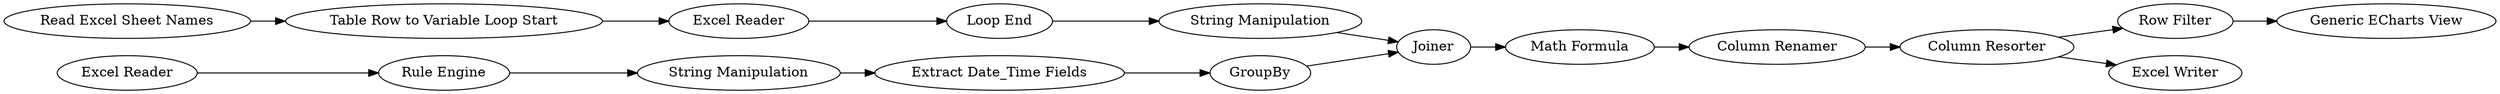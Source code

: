 digraph {
	"9081713780665194051_2" [label="Read Excel Sheet Names"]
	"9081713780665194051_16" [label="Generic ECharts View"]
	"9081713780665194051_7" [label="Rule Engine"]
	"9081713780665194051_14" [label="Column Renamer"]
	"9081713780665194051_13" [label="Math Formula"]
	"9081713780665194051_4" [label="Loop End"]
	"9081713780665194051_3" [label="Table Row to Variable Loop Start"]
	"9081713780665194051_17" [label="Row Filter"]
	"9081713780665194051_12" [label=GroupBy]
	"9081713780665194051_15" [label="Column Resorter"]
	"9081713780665194051_18" [label="Excel Writer"]
	"9081713780665194051_10" [label=Joiner]
	"9081713780665194051_11" [label="Extract Date_Time Fields"]
	"9081713780665194051_9" [label="String Manipulation"]
	"9081713780665194051_8" [label="String Manipulation"]
	"9081713780665194051_1" [label="Excel Reader"]
	"9081713780665194051_5" [label="Excel Reader"]
	"9081713780665194051_15" -> "9081713780665194051_17"
	"9081713780665194051_10" -> "9081713780665194051_13"
	"9081713780665194051_14" -> "9081713780665194051_15"
	"9081713780665194051_15" -> "9081713780665194051_18"
	"9081713780665194051_13" -> "9081713780665194051_14"
	"9081713780665194051_4" -> "9081713780665194051_9"
	"9081713780665194051_2" -> "9081713780665194051_3"
	"9081713780665194051_7" -> "9081713780665194051_8"
	"9081713780665194051_12" -> "9081713780665194051_10"
	"9081713780665194051_3" -> "9081713780665194051_1"
	"9081713780665194051_9" -> "9081713780665194051_10"
	"9081713780665194051_11" -> "9081713780665194051_12"
	"9081713780665194051_1" -> "9081713780665194051_4"
	"9081713780665194051_5" -> "9081713780665194051_7"
	"9081713780665194051_8" -> "9081713780665194051_11"
	"9081713780665194051_17" -> "9081713780665194051_16"
	rankdir=LR
}
